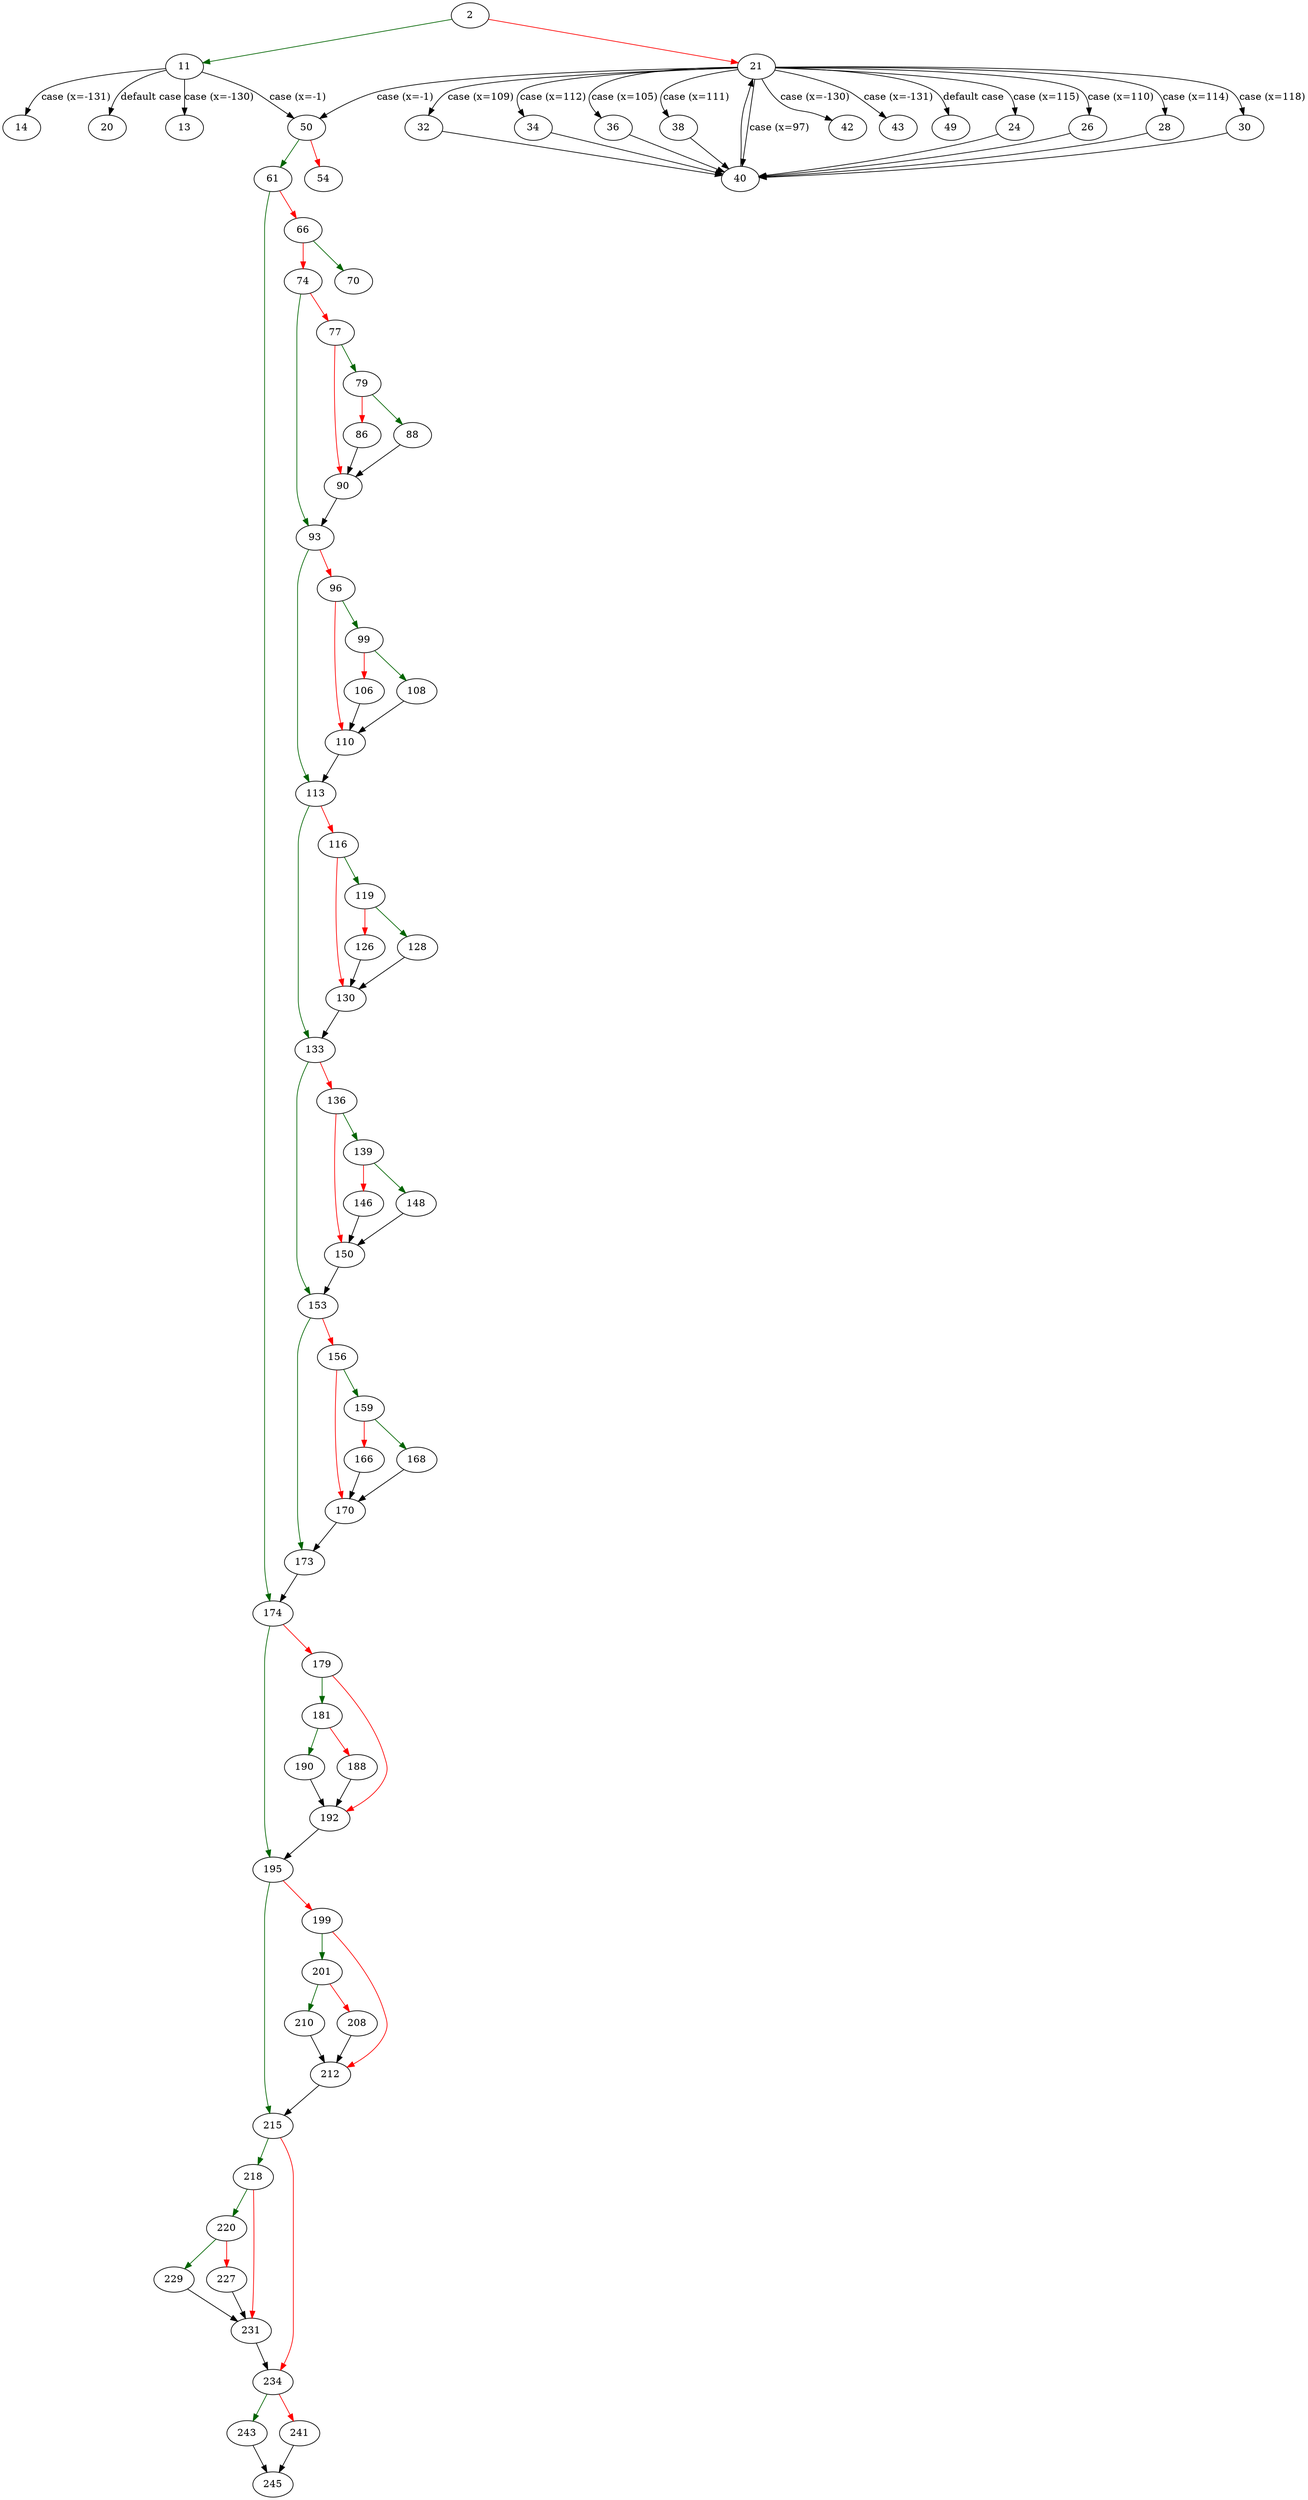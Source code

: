 strict digraph "main" {
	// Node definitions.
	2 [entry=true];
	11;
	21;
	50;
	13;
	14;
	20;
	40;
	24;
	26;
	28;
	30;
	32;
	34;
	36;
	38;
	42;
	43;
	49;
	61;
	54;
	174;
	66;
	70;
	74;
	93;
	77;
	79;
	90;
	88;
	86;
	113;
	96;
	99;
	110;
	108;
	106;
	133;
	116;
	119;
	130;
	128;
	126;
	153;
	136;
	139;
	150;
	148;
	146;
	173;
	156;
	159;
	170;
	168;
	166;
	195;
	179;
	181;
	192;
	190;
	188;
	215;
	199;
	201;
	212;
	210;
	208;
	218;
	234;
	220;
	231;
	229;
	227;
	243;
	241;
	245;

	// Edge definitions.
	2 -> 11 [
		color=darkgreen
		cond=true
	];
	2 -> 21 [
		color=red
		cond=false
	];
	11 -> 50 [
		cond="case (x=-1)"
		label="case (x=-1)"
	];
	11 -> 13 [
		cond="case (x=-130)"
		label="case (x=-130)"
	];
	11 -> 14 [
		cond="case (x=-131)"
		label="case (x=-131)"
	];
	11 -> 20 [
		cond="default case"
		label="default case"
	];
	21 -> 50 [
		cond="case (x=-1)"
		label="case (x=-1)"
	];
	21 -> 40 [
		cond="case (x=97)"
		label="case (x=97)"
	];
	21 -> 24 [
		cond="case (x=115)"
		label="case (x=115)"
	];
	21 -> 26 [
		cond="case (x=110)"
		label="case (x=110)"
	];
	21 -> 28 [
		cond="case (x=114)"
		label="case (x=114)"
	];
	21 -> 30 [
		cond="case (x=118)"
		label="case (x=118)"
	];
	21 -> 32 [
		cond="case (x=109)"
		label="case (x=109)"
	];
	21 -> 34 [
		cond="case (x=112)"
		label="case (x=112)"
	];
	21 -> 36 [
		cond="case (x=105)"
		label="case (x=105)"
	];
	21 -> 38 [
		cond="case (x=111)"
		label="case (x=111)"
	];
	21 -> 42 [
		cond="case (x=-130)"
		label="case (x=-130)"
	];
	21 -> 43 [
		cond="case (x=-131)"
		label="case (x=-131)"
	];
	21 -> 49 [
		cond="default case"
		label="default case"
	];
	50 -> 61 [
		color=darkgreen
		cond=true
	];
	50 -> 54 [
		color=red
		cond=false
	];
	40 -> 21;
	24 -> 40;
	26 -> 40;
	28 -> 40;
	30 -> 40;
	32 -> 40;
	34 -> 40;
	36 -> 40;
	38 -> 40;
	61 -> 174 [
		color=darkgreen
		cond=true
	];
	61 -> 66 [
		color=red
		cond=false
	];
	174 -> 195 [
		color=darkgreen
		cond=true
	];
	174 -> 179 [
		color=red
		cond=false
	];
	66 -> 70 [
		color=darkgreen
		cond=true
	];
	66 -> 74 [
		color=red
		cond=false
	];
	74 -> 93 [
		color=darkgreen
		cond=true
	];
	74 -> 77 [
		color=red
		cond=false
	];
	93 -> 113 [
		color=darkgreen
		cond=true
	];
	93 -> 96 [
		color=red
		cond=false
	];
	77 -> 79 [
		color=darkgreen
		cond=true
	];
	77 -> 90 [
		color=red
		cond=false
	];
	79 -> 88 [
		color=darkgreen
		cond=true
	];
	79 -> 86 [
		color=red
		cond=false
	];
	90 -> 93;
	88 -> 90;
	86 -> 90;
	113 -> 133 [
		color=darkgreen
		cond=true
	];
	113 -> 116 [
		color=red
		cond=false
	];
	96 -> 99 [
		color=darkgreen
		cond=true
	];
	96 -> 110 [
		color=red
		cond=false
	];
	99 -> 108 [
		color=darkgreen
		cond=true
	];
	99 -> 106 [
		color=red
		cond=false
	];
	110 -> 113;
	108 -> 110;
	106 -> 110;
	133 -> 153 [
		color=darkgreen
		cond=true
	];
	133 -> 136 [
		color=red
		cond=false
	];
	116 -> 119 [
		color=darkgreen
		cond=true
	];
	116 -> 130 [
		color=red
		cond=false
	];
	119 -> 128 [
		color=darkgreen
		cond=true
	];
	119 -> 126 [
		color=red
		cond=false
	];
	130 -> 133;
	128 -> 130;
	126 -> 130;
	153 -> 173 [
		color=darkgreen
		cond=true
	];
	153 -> 156 [
		color=red
		cond=false
	];
	136 -> 139 [
		color=darkgreen
		cond=true
	];
	136 -> 150 [
		color=red
		cond=false
	];
	139 -> 148 [
		color=darkgreen
		cond=true
	];
	139 -> 146 [
		color=red
		cond=false
	];
	150 -> 153;
	148 -> 150;
	146 -> 150;
	173 -> 174;
	156 -> 159 [
		color=darkgreen
		cond=true
	];
	156 -> 170 [
		color=red
		cond=false
	];
	159 -> 168 [
		color=darkgreen
		cond=true
	];
	159 -> 166 [
		color=red
		cond=false
	];
	170 -> 173;
	168 -> 170;
	166 -> 170;
	195 -> 215 [
		color=darkgreen
		cond=true
	];
	195 -> 199 [
		color=red
		cond=false
	];
	179 -> 181 [
		color=darkgreen
		cond=true
	];
	179 -> 192 [
		color=red
		cond=false
	];
	181 -> 190 [
		color=darkgreen
		cond=true
	];
	181 -> 188 [
		color=red
		cond=false
	];
	192 -> 195;
	190 -> 192;
	188 -> 192;
	215 -> 218 [
		color=darkgreen
		cond=true
	];
	215 -> 234 [
		color=red
		cond=false
	];
	199 -> 201 [
		color=darkgreen
		cond=true
	];
	199 -> 212 [
		color=red
		cond=false
	];
	201 -> 210 [
		color=darkgreen
		cond=true
	];
	201 -> 208 [
		color=red
		cond=false
	];
	212 -> 215;
	210 -> 212;
	208 -> 212;
	218 -> 220 [
		color=darkgreen
		cond=true
	];
	218 -> 231 [
		color=red
		cond=false
	];
	234 -> 243 [
		color=darkgreen
		cond=true
	];
	234 -> 241 [
		color=red
		cond=false
	];
	220 -> 229 [
		color=darkgreen
		cond=true
	];
	220 -> 227 [
		color=red
		cond=false
	];
	231 -> 234;
	229 -> 231;
	227 -> 231;
	243 -> 245;
	241 -> 245;
}